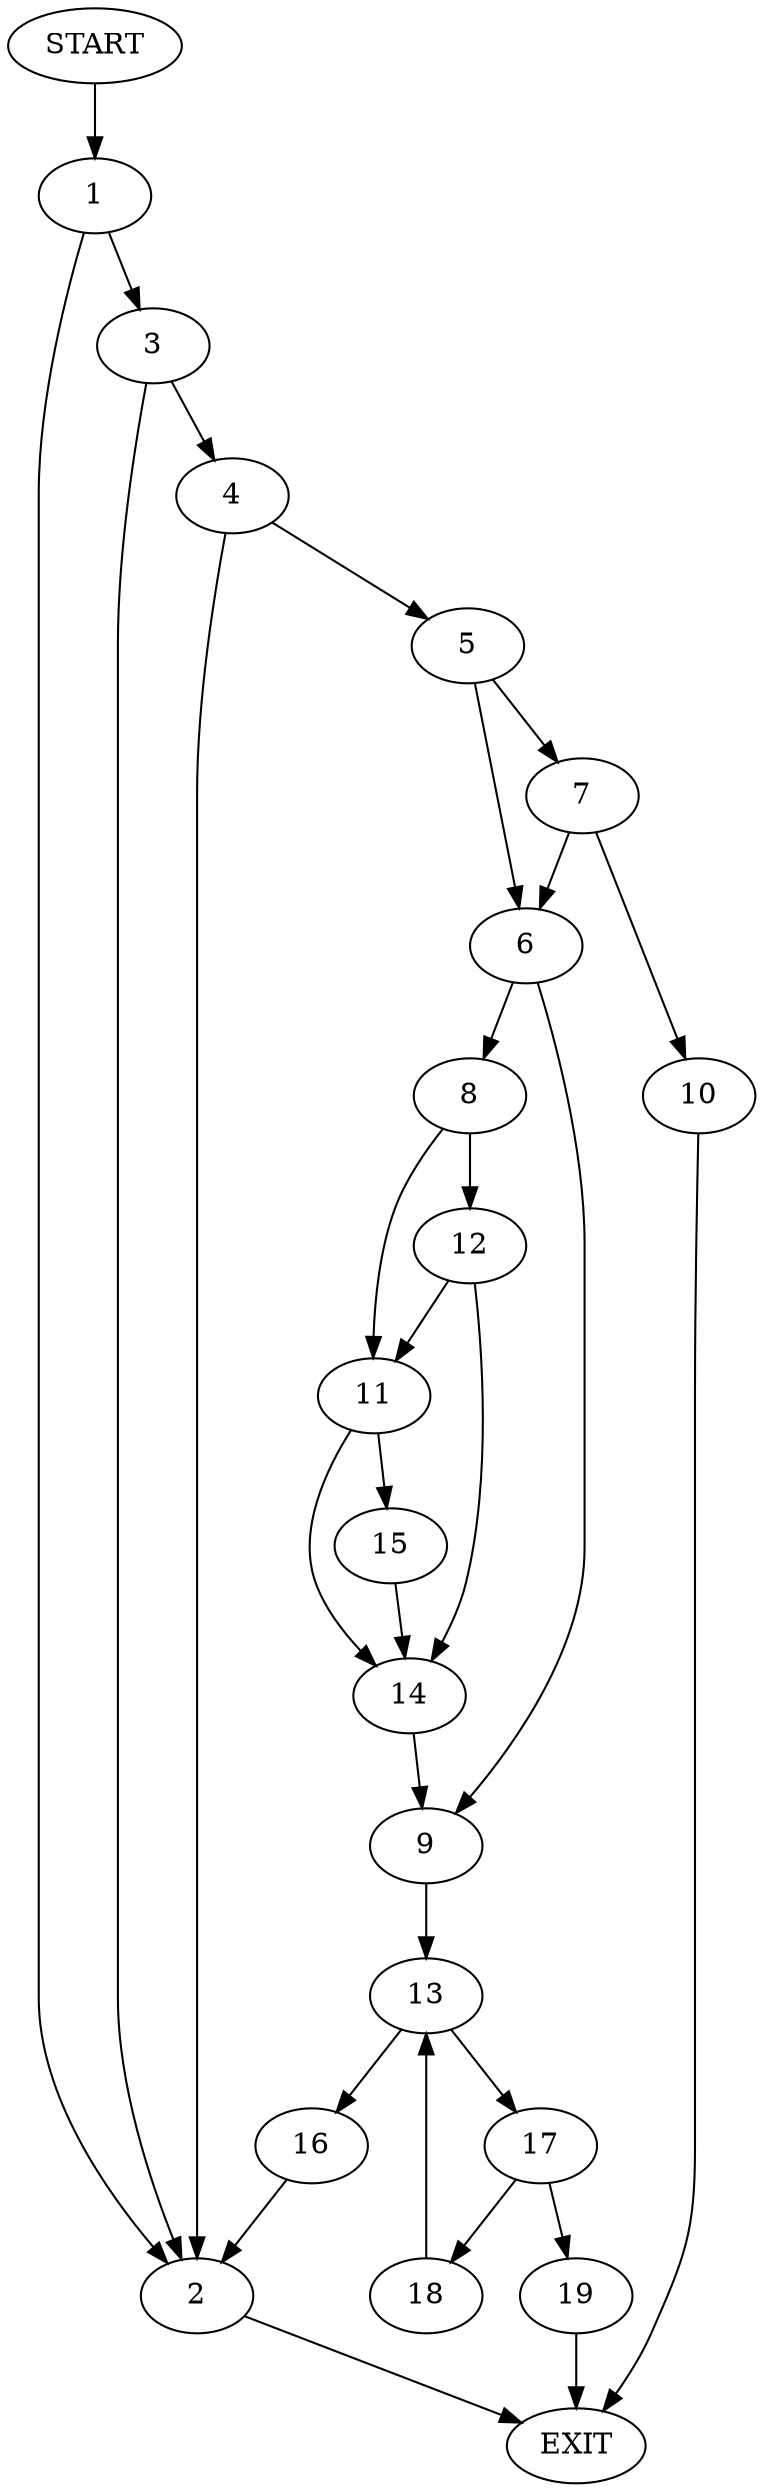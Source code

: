 digraph {
0 [label="START"]
20 [label="EXIT"]
0 -> 1
1 -> 2
1 -> 3
2 -> 20
3 -> 2
3 -> 4
4 -> 2
4 -> 5
5 -> 6
5 -> 7
6 -> 8
6 -> 9
7 -> 10
7 -> 6
10 -> 20
8 -> 11
8 -> 12
9 -> 13
11 -> 14
11 -> 15
12 -> 11
12 -> 14
14 -> 9
15 -> 14
13 -> 16
13 -> 17
17 -> 18
17 -> 19
16 -> 2
19 -> 20
18 -> 13
}
